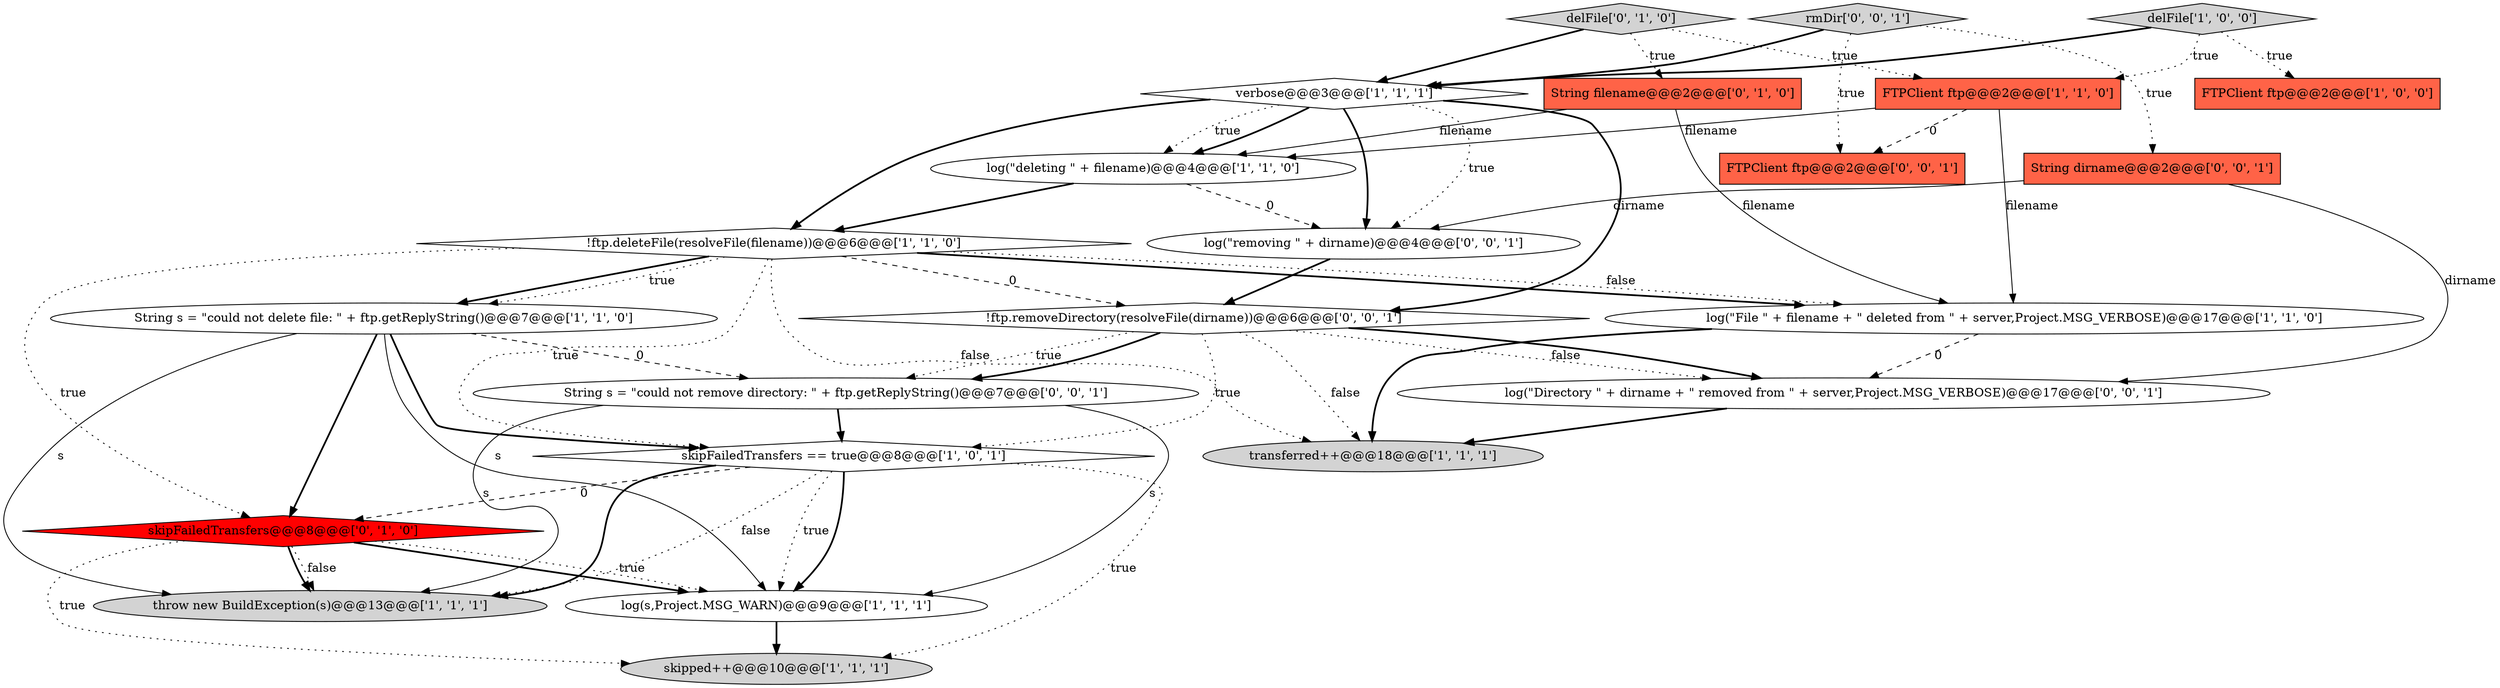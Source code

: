 digraph {
6 [style = filled, label = "!ftp.deleteFile(resolveFile(filename))@@@6@@@['1', '1', '0']", fillcolor = white, shape = diamond image = "AAA0AAABBB1BBB"];
20 [style = filled, label = "log(\"removing \" + dirname)@@@4@@@['0', '0', '1']", fillcolor = white, shape = ellipse image = "AAA0AAABBB3BBB"];
21 [style = filled, label = "FTPClient ftp@@@2@@@['0', '0', '1']", fillcolor = tomato, shape = box image = "AAA0AAABBB3BBB"];
18 [style = filled, label = "String s = \"could not remove directory: \" + ftp.getReplyString()@@@7@@@['0', '0', '1']", fillcolor = white, shape = ellipse image = "AAA0AAABBB3BBB"];
16 [style = filled, label = "rmDir['0', '0', '1']", fillcolor = lightgray, shape = diamond image = "AAA0AAABBB3BBB"];
15 [style = filled, label = "skipFailedTransfers@@@8@@@['0', '1', '0']", fillcolor = red, shape = diamond image = "AAA1AAABBB2BBB"];
13 [style = filled, label = "String filename@@@2@@@['0', '1', '0']", fillcolor = tomato, shape = box image = "AAA0AAABBB2BBB"];
8 [style = filled, label = "throw new BuildException(s)@@@13@@@['1', '1', '1']", fillcolor = lightgray, shape = ellipse image = "AAA0AAABBB1BBB"];
5 [style = filled, label = "FTPClient ftp@@@2@@@['1', '0', '0']", fillcolor = tomato, shape = box image = "AAA0AAABBB1BBB"];
12 [style = filled, label = "delFile['1', '0', '0']", fillcolor = lightgray, shape = diamond image = "AAA0AAABBB1BBB"];
10 [style = filled, label = "log(\"deleting \" + filename)@@@4@@@['1', '1', '0']", fillcolor = white, shape = ellipse image = "AAA0AAABBB1BBB"];
22 [style = filled, label = "!ftp.removeDirectory(resolveFile(dirname))@@@6@@@['0', '0', '1']", fillcolor = white, shape = diamond image = "AAA0AAABBB3BBB"];
0 [style = filled, label = "skipped++@@@10@@@['1', '1', '1']", fillcolor = lightgray, shape = ellipse image = "AAA0AAABBB1BBB"];
7 [style = filled, label = "skipFailedTransfers == true@@@8@@@['1', '0', '1']", fillcolor = white, shape = diamond image = "AAA0AAABBB1BBB"];
14 [style = filled, label = "delFile['0', '1', '0']", fillcolor = lightgray, shape = diamond image = "AAA0AAABBB2BBB"];
1 [style = filled, label = "verbose@@@3@@@['1', '1', '1']", fillcolor = white, shape = diamond image = "AAA0AAABBB1BBB"];
19 [style = filled, label = "log(\"Directory \" + dirname + \" removed from \" + server,Project.MSG_VERBOSE)@@@17@@@['0', '0', '1']", fillcolor = white, shape = ellipse image = "AAA0AAABBB3BBB"];
3 [style = filled, label = "log(\"File \" + filename + \" deleted from \" + server,Project.MSG_VERBOSE)@@@17@@@['1', '1', '0']", fillcolor = white, shape = ellipse image = "AAA0AAABBB1BBB"];
9 [style = filled, label = "transferred++@@@18@@@['1', '1', '1']", fillcolor = lightgray, shape = ellipse image = "AAA0AAABBB1BBB"];
2 [style = filled, label = "log(s,Project.MSG_WARN)@@@9@@@['1', '1', '1']", fillcolor = white, shape = ellipse image = "AAA0AAABBB1BBB"];
11 [style = filled, label = "FTPClient ftp@@@2@@@['1', '1', '0']", fillcolor = tomato, shape = box image = "AAA0AAABBB1BBB"];
4 [style = filled, label = "String s = \"could not delete file: \" + ftp.getReplyString()@@@7@@@['1', '1', '0']", fillcolor = white, shape = ellipse image = "AAA0AAABBB1BBB"];
17 [style = filled, label = "String dirname@@@2@@@['0', '0', '1']", fillcolor = tomato, shape = box image = "AAA0AAABBB3BBB"];
4->18 [style = dashed, label="0"];
4->2 [style = solid, label="s"];
7->2 [style = dotted, label="true"];
22->19 [style = dotted, label="false"];
6->3 [style = bold, label=""];
15->2 [style = bold, label=""];
13->10 [style = solid, label="filename"];
1->10 [style = dotted, label="true"];
22->18 [style = dotted, label="true"];
6->3 [style = dotted, label="false"];
22->19 [style = bold, label=""];
15->2 [style = dotted, label="true"];
16->17 [style = dotted, label="true"];
22->7 [style = dotted, label="true"];
4->15 [style = bold, label=""];
6->9 [style = dotted, label="false"];
1->20 [style = bold, label=""];
11->3 [style = solid, label="filename"];
7->0 [style = dotted, label="true"];
7->8 [style = bold, label=""];
15->0 [style = dotted, label="true"];
17->20 [style = solid, label="dirname"];
18->2 [style = solid, label="s"];
10->6 [style = bold, label=""];
12->1 [style = bold, label=""];
6->22 [style = dashed, label="0"];
14->13 [style = dotted, label="true"];
4->7 [style = bold, label=""];
14->1 [style = bold, label=""];
20->22 [style = bold, label=""];
13->3 [style = solid, label="filename"];
12->11 [style = dotted, label="true"];
1->22 [style = bold, label=""];
3->19 [style = dashed, label="0"];
3->9 [style = bold, label=""];
6->4 [style = bold, label=""];
17->19 [style = solid, label="dirname"];
1->6 [style = bold, label=""];
2->0 [style = bold, label=""];
22->18 [style = bold, label=""];
6->4 [style = dotted, label="true"];
19->9 [style = bold, label=""];
18->8 [style = solid, label="s"];
11->10 [style = solid, label="filename"];
12->5 [style = dotted, label="true"];
7->2 [style = bold, label=""];
16->1 [style = bold, label=""];
7->8 [style = dotted, label="false"];
6->7 [style = dotted, label="true"];
7->15 [style = dashed, label="0"];
14->11 [style = dotted, label="true"];
4->8 [style = solid, label="s"];
22->9 [style = dotted, label="false"];
16->21 [style = dotted, label="true"];
10->20 [style = dashed, label="0"];
18->7 [style = bold, label=""];
1->10 [style = bold, label=""];
1->20 [style = dotted, label="true"];
15->8 [style = bold, label=""];
15->8 [style = dotted, label="false"];
6->15 [style = dotted, label="true"];
11->21 [style = dashed, label="0"];
}
